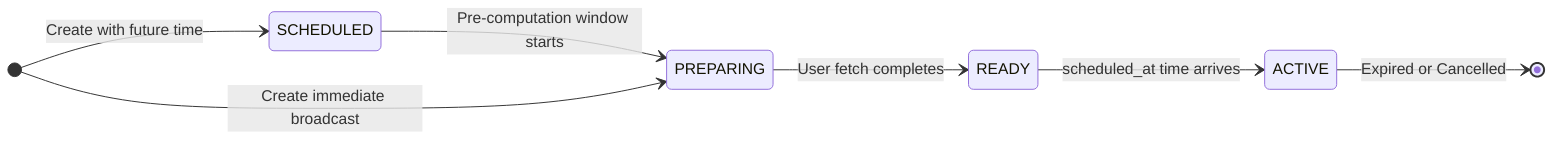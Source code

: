 stateDiagram-v2
    direction LR
    [*] --> SCHEDULED: Create with future time
    SCHEDULED --> PREPARING: Pre-computation window starts
    PREPARING --> READY: User fetch completes
    READY --> ACTIVE: scheduled_at time arrives
    ACTIVE --> [*]: Expired or Cancelled
    
    [*] --> PREPARING: Create immediate broadcast